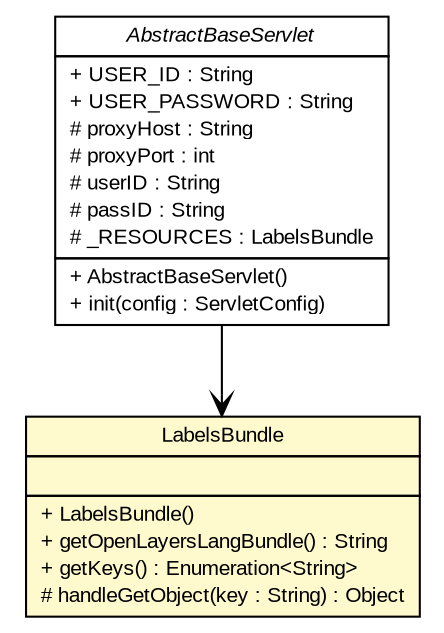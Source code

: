 #!/usr/local/bin/dot
#
# Class diagram 
# Generated by UMLGraph version R5_6 (http://www.umlgraph.org/)
#

digraph G {
	edge [fontname="arial",fontsize=10,labelfontname="arial",labelfontsize=10];
	node [fontname="arial",fontsize=10,shape=plaintext];
	nodesep=0.25;
	ranksep=0.5;
	// nl.mineleni.cbsviewer.servlet.AbstractBaseServlet
	c1522 [label=<<table title="nl.mineleni.cbsviewer.servlet.AbstractBaseServlet" border="0" cellborder="1" cellspacing="0" cellpadding="2" port="p" href="../servlet/AbstractBaseServlet.html">
		<tr><td><table border="0" cellspacing="0" cellpadding="1">
<tr><td align="center" balign="center"><font face="arial italic"> AbstractBaseServlet </font></td></tr>
		</table></td></tr>
		<tr><td><table border="0" cellspacing="0" cellpadding="1">
<tr><td align="left" balign="left"> + USER_ID : String </td></tr>
<tr><td align="left" balign="left"> + USER_PASSWORD : String </td></tr>
<tr><td align="left" balign="left"> # proxyHost : String </td></tr>
<tr><td align="left" balign="left"> # proxyPort : int </td></tr>
<tr><td align="left" balign="left"> # userID : String </td></tr>
<tr><td align="left" balign="left"> # passID : String </td></tr>
<tr><td align="left" balign="left"> # _RESOURCES : LabelsBundle </td></tr>
		</table></td></tr>
		<tr><td><table border="0" cellspacing="0" cellpadding="1">
<tr><td align="left" balign="left"> + AbstractBaseServlet() </td></tr>
<tr><td align="left" balign="left"> + init(config : ServletConfig) </td></tr>
		</table></td></tr>
		</table>>, URL="../servlet/AbstractBaseServlet.html", fontname="arial", fontcolor="black", fontsize=10.0];
	// nl.mineleni.cbsviewer.util.LabelsBundle
	c1542 [label=<<table title="nl.mineleni.cbsviewer.util.LabelsBundle" border="0" cellborder="1" cellspacing="0" cellpadding="2" port="p" bgcolor="lemonChiffon" href="./LabelsBundle.html">
		<tr><td><table border="0" cellspacing="0" cellpadding="1">
<tr><td align="center" balign="center"> LabelsBundle </td></tr>
		</table></td></tr>
		<tr><td><table border="0" cellspacing="0" cellpadding="1">
<tr><td align="left" balign="left">  </td></tr>
		</table></td></tr>
		<tr><td><table border="0" cellspacing="0" cellpadding="1">
<tr><td align="left" balign="left"> + LabelsBundle() </td></tr>
<tr><td align="left" balign="left"> + getOpenLayersLangBundle() : String </td></tr>
<tr><td align="left" balign="left"> + getKeys() : Enumeration&lt;String&gt; </td></tr>
<tr><td align="left" balign="left"> # handleGetObject(key : String) : Object </td></tr>
		</table></td></tr>
		</table>>, URL="./LabelsBundle.html", fontname="arial", fontcolor="black", fontsize=10.0];
	// nl.mineleni.cbsviewer.servlet.AbstractBaseServlet NAVASSOC nl.mineleni.cbsviewer.util.LabelsBundle
	c1522:p -> c1542:p [taillabel="", label="", headlabel="", fontname="arial", fontcolor="black", fontsize=10.0, color="black", arrowhead=open];
}

